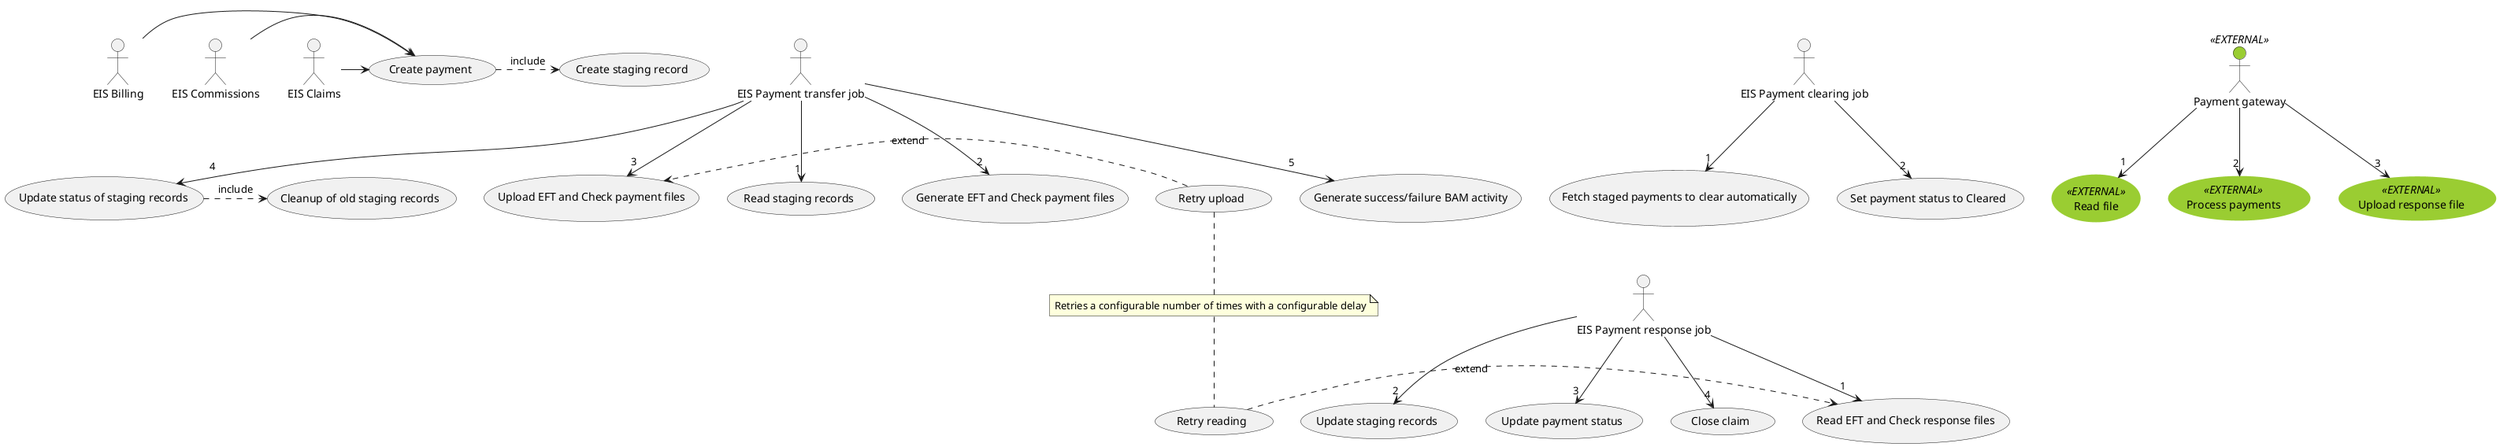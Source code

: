 @startuml



skinparam actorBackgroundColor<< EXTERNAL >> YellowGreen

skinparam usecase {

	BackgroundColor<< EXTERNAL >> YellowGreen
	BorderColor<< EXTERNAL >> YellowGreen
}

:EIS Billing: as Billing
:EIS Commissions: as Commissions
:EIS Claims: as Claims
:EIS Payment transfer job: as TransferJob
:EIS Payment response job: as ConfirmJob
:EIS Payment clearing job: as ClearJob
actor :Payment gateway: as PG << EXTERNAL >>


Billing -> (Create payment)
Commissions -> (Create payment)
Claims -> (Create payment)
(Create payment) .> (Create staging record) :include
(Update status of staging records) .> (Cleanup of old staging records) :include


TransferJob --> "1" (Read staging records)
TransferJob --> "2" (Generate EFT and Check payment files)
TransferJob --> "3" (Upload EFT and Check payment files)
(Retry upload) .> (Upload EFT and Check payment files) :extend
TransferJob --> "4" (Update status of staging records)
TransferJob --> "5" (Generate success/failure BAM activity)

note "Retries a configurable number of times with a configurable delay" as N1
(Retry upload) .. N1
N1 .. (Retry reading)

(Read file) << EXTERNAL >>
(Process payments) << EXTERNAL >>
(Upload response file) << EXTERNAL >>

PG --> "1" (Read file)
PG --> "2" (Process payments)
PG --> "3" (Upload response file)


(Update staging records)
(Update payment status)
(Close claim)



ConfirmJob --> "1" (Read EFT and Check response files)
ConfirmJob --> "2" (Update staging records)
ConfirmJob --> "3" (Update payment status)
ConfirmJob --> "4" (Close claim)

(Retry reading) .> (Read EFT and Check response files) :extend

ClearJob --> "1" (Fetch staged payments to clear automatically)
ClearJob --> "2" (Set payment status to Cleared)




@enduml